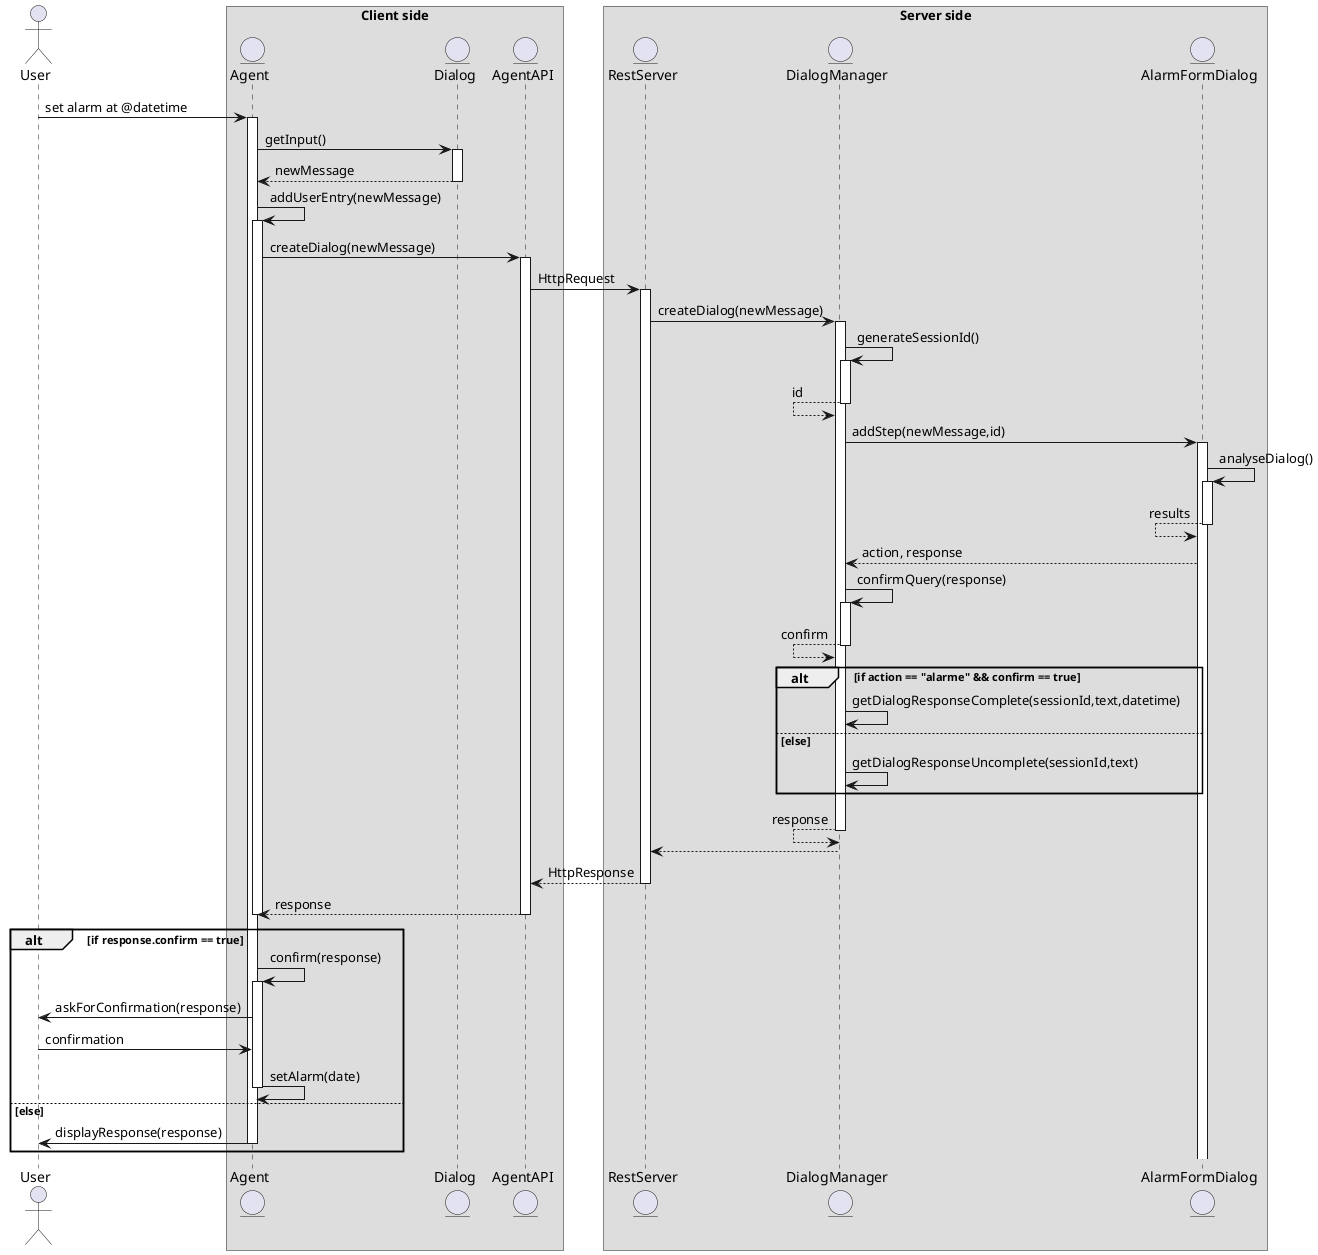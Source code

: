 @startuml
actor User
box "Client side"
entity Agent as Assistant
entity Dialog as Dialog
entity AgentAPI
end box
box "Server side"
entity RestServer as server
entity DialogManager as dm
entity AlarmFormDialog as NLU
end box

User -> Assistant : set alarm at @datetime
activate Assistant
Assistant -> Dialog : getInput()
activate Dialog
Assistant <-- Dialog : newMessage
deactivate Dialog
Assistant -> Assistant: addUserEntry(newMessage)
activate Assistant
Assistant -> AgentAPI : createDialog(newMessage)
activate AgentAPI
AgentAPI -> server : HttpRequest
activate server
server -> dm : createDialog(newMessage)
activate dm
dm -> dm : generateSessionId()
activate dm
dm <-- dm : id
deactivate dm
dm -> NLU : addStep(newMessage,id)
activate NLU
NLU -> NLU : analyseDialog()
activate NLU
NLU <-- NLU : results
deactivate NLU
dm <-- NLU : action, response
dm -> dm : confirmQuery(response)
activate dm
dm <-- dm : confirm
deactivate dm
alt if action == "alarme" && confirm == true
dm -> dm : getDialogResponseComplete(sessionId,text,datetime)
else else
dm -> dm : getDialogResponseUncomplete(sessionId,text)
end
activate dm
dm <-- dm : response
deactivate dm
server <-- dm
deactivate dm
AgentAPI <-- server : HttpResponse
deactivate server
Assistant <-- AgentAPI : response
deactivate AgentAPI
deactivate Assistant
alt if response.confirm == true
Assistant -> Assistant : confirm(response)
activate Assistant
Assistant -> User : askForConfirmation(response)
User -> Assistant : confirmation
Assistant -> Assistant : setAlarm(date)
deactivate Assistant
else else
Assistant -> User : displayResponse(response)
deactivate Assistant
end
@enduml
